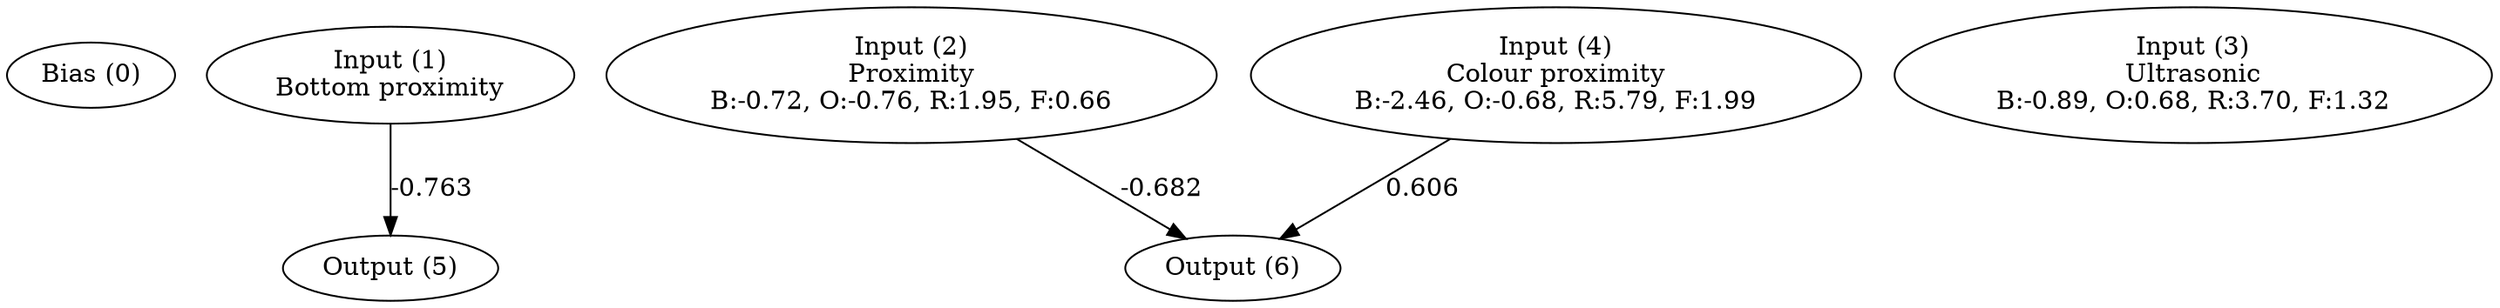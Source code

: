 digraph G {
  0 [ label="Bias (0)" ];
  1 [ label="Input (1)\nBottom proximity" ];
  2 [ label="Input (2)\nProximity\nB:-0.72, O:-0.76, R:1.95, F:0.66" ];
  3 [ label="Input (3)\nUltrasonic\nB:-0.89, O:0.68, R:3.70, F:1.32" ];
  4 [ label="Input (4)\nColour proximity\nB:-2.46, O:-0.68, R:5.79, F:1.99" ];
  5 [ label="Output (5)" ];
  6 [ label="Output (6)" ];
  { rank=same 0 1 2 3 4 }
  { rank=same 5 6 }
  1 -> 5 [ label="-0.763" ];
  2 -> 6 [ label="-0.682" ];
  4 -> 6 [ label="0.606" ];
}
